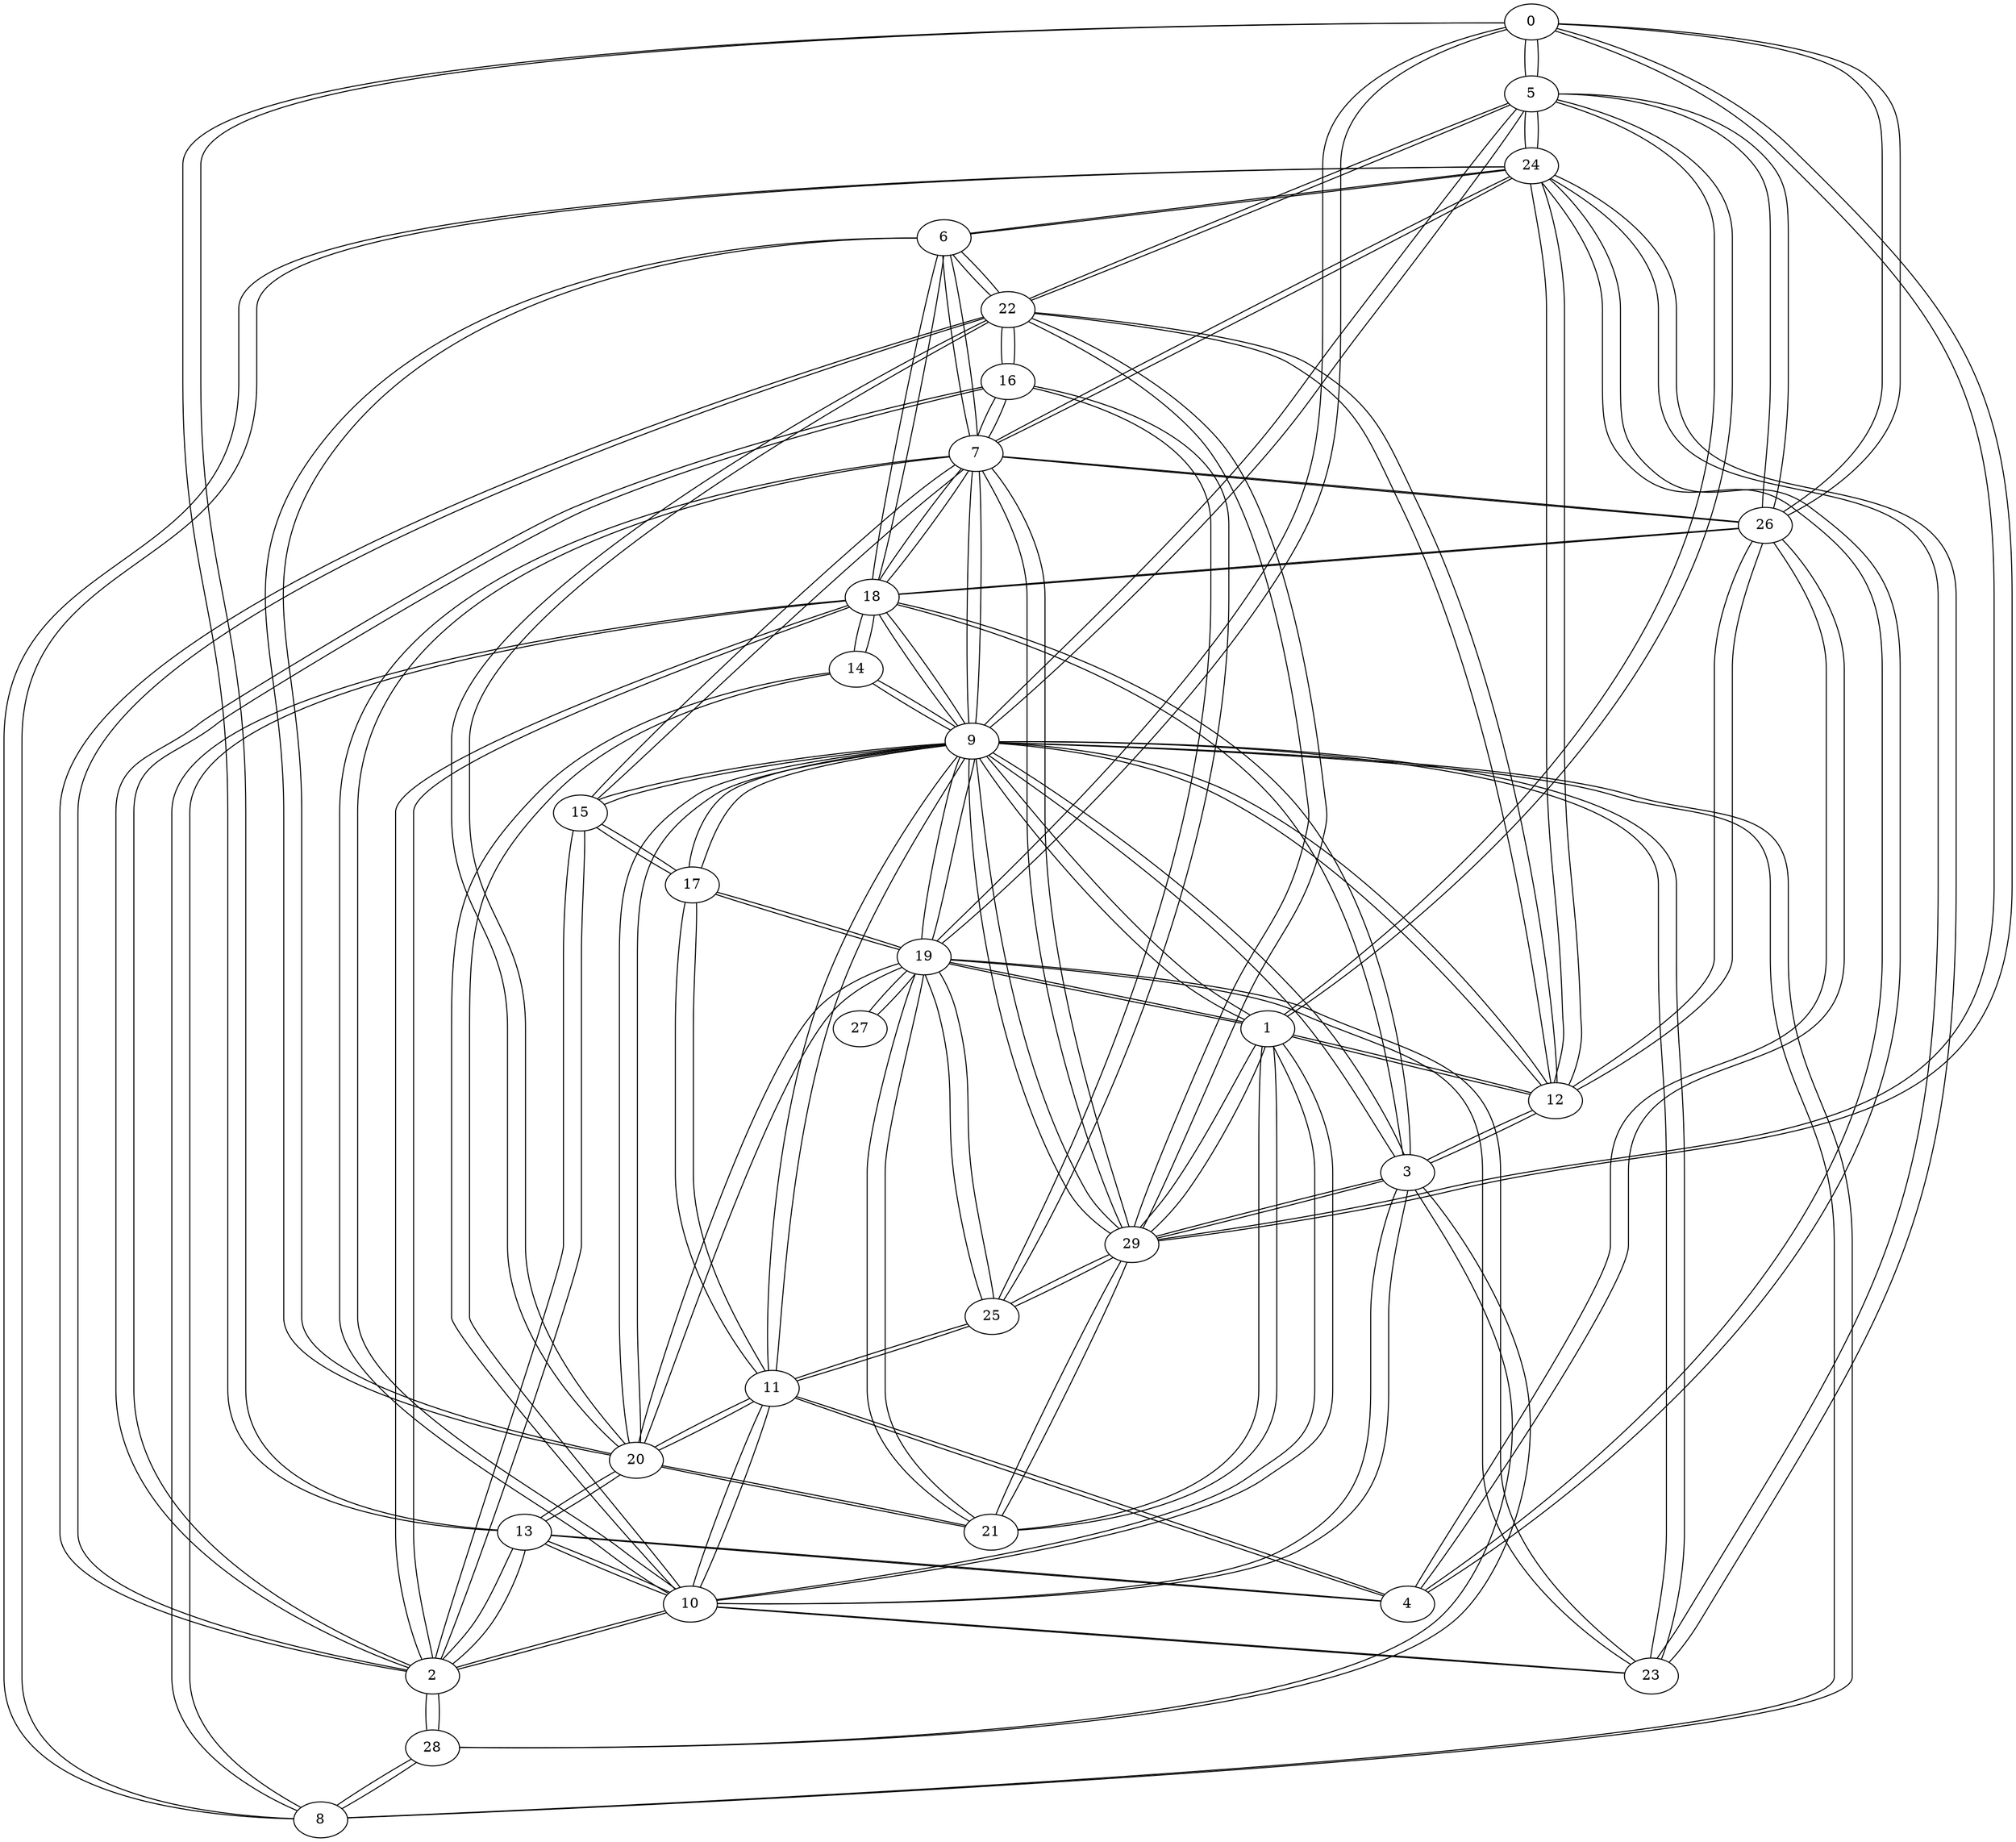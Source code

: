 graph {
  0 -- 5;
  0 -- 13;
  0 -- 19;
  0 -- 26;
  0 -- 29;
  5 -- 0;
  5 -- 1;
  5 -- 9;
  5 -- 22;
  5 -- 24;
  5 -- 26;
  13 -- 0;
  13 -- 2;
  13 -- 4;
  13 -- 10;
  13 -- 20;
  19 -- 0;
  19 -- 1;
  19 -- 9;
  19 -- 17;
  19 -- 20;
  19 -- 21;
  19 -- 23;
  19 -- 25;
  19 -- 27;
  26 -- 0;
  26 -- 4;
  26 -- 5;
  26 -- 7;
  26 -- 12;
  26 -- 18;
  29 -- 0;
  29 -- 1;
  29 -- 3;
  29 -- 7;
  29 -- 9;
  29 -- 21;
  29 -- 22;
  29 -- 25;
  1 -- 5;
  1 -- 9;
  1 -- 10;
  1 -- 12;
  1 -- 19;
  1 -- 21;
  1 -- 29;
  9 -- 1;
  9 -- 3;
  9 -- 5;
  9 -- 7;
  9 -- 8;
  9 -- 11;
  9 -- 12;
  9 -- 14;
  9 -- 15;
  9 -- 17;
  9 -- 18;
  9 -- 19;
  9 -- 20;
  9 -- 23;
  9 -- 29;
  10 -- 1;
  10 -- 2;
  10 -- 3;
  10 -- 7;
  10 -- 11;
  10 -- 13;
  10 -- 14;
  10 -- 23;
  12 -- 1;
  12 -- 3;
  12 -- 9;
  12 -- 22;
  12 -- 24;
  12 -- 26;
  21 -- 1;
  21 -- 19;
  21 -- 20;
  21 -- 29;
  2 -- 10;
  2 -- 13;
  2 -- 15;
  2 -- 16;
  2 -- 18;
  2 -- 22;
  2 -- 28;
  15 -- 2;
  15 -- 7;
  15 -- 9;
  15 -- 17;
  16 -- 2;
  16 -- 7;
  16 -- 22;
  16 -- 25;
  18 -- 2;
  18 -- 3;
  18 -- 6;
  18 -- 7;
  18 -- 8;
  18 -- 9;
  18 -- 14;
  18 -- 26;
  22 -- 2;
  22 -- 5;
  22 -- 6;
  22 -- 12;
  22 -- 16;
  22 -- 20;
  22 -- 29;
  28 -- 2;
  28 -- 3;
  28 -- 8;
  3 -- 9;
  3 -- 10;
  3 -- 12;
  3 -- 18;
  3 -- 28;
  3 -- 29;
  4 -- 11;
  4 -- 13;
  4 -- 24;
  4 -- 26;
  11 -- 4;
  11 -- 9;
  11 -- 10;
  11 -- 17;
  11 -- 20;
  11 -- 25;
  24 -- 4;
  24 -- 5;
  24 -- 6;
  24 -- 7;
  24 -- 8;
  24 -- 12;
  24 -- 23;
  6 -- 7;
  6 -- 18;
  6 -- 20;
  6 -- 22;
  6 -- 24;
  7 -- 6;
  7 -- 9;
  7 -- 10;
  7 -- 15;
  7 -- 16;
  7 -- 18;
  7 -- 24;
  7 -- 26;
  7 -- 29;
  20 -- 6;
  20 -- 9;
  20 -- 11;
  20 -- 13;
  20 -- 19;
  20 -- 21;
  20 -- 22;
  8 -- 9;
  8 -- 18;
  8 -- 24;
  8 -- 28;
  14 -- 9;
  14 -- 10;
  14 -- 18;
  17 -- 9;
  17 -- 11;
  17 -- 15;
  17 -- 19;
  23 -- 9;
  23 -- 10;
  23 -- 19;
  23 -- 24;
  25 -- 11;
  25 -- 16;
  25 -- 19;
  25 -- 29;
  27 -- 19;
}